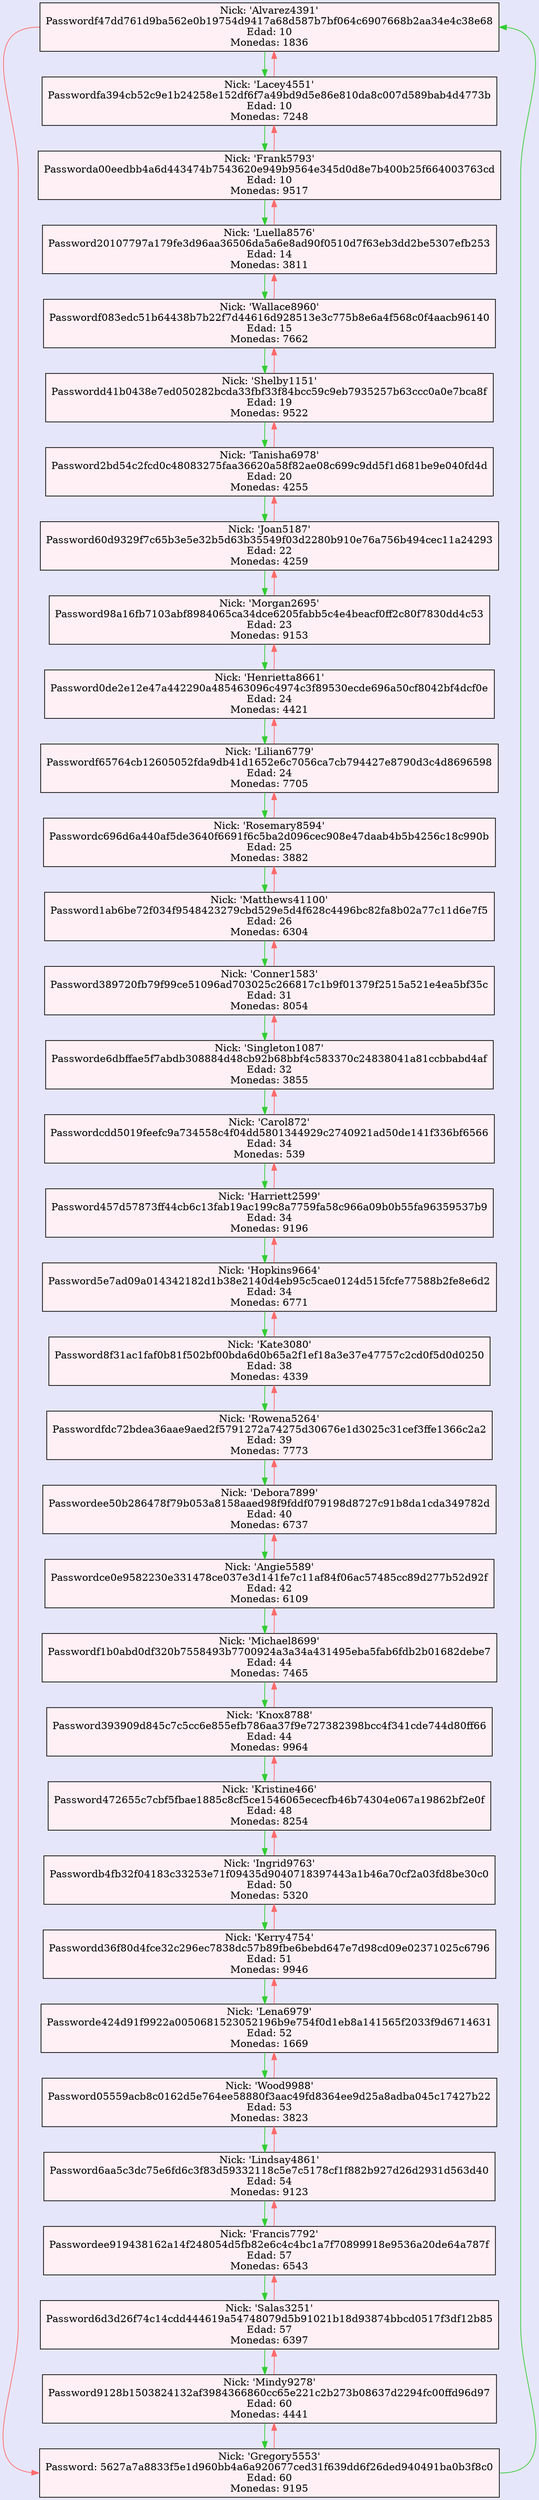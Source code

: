 digraph G {
graph [rankdir = TB ]
node [shape = box]
bgcolor="lavender"
node [ style=filled,shape = box, fillcolor="lavenderblush:lavenderblush1"]
"Alvarez4391"[label="Nick: 'Alvarez4391'
Passwordf47dd761d9ba562e0b19754d9417a68d587b7bf064c6907668b2aa34e4c38e68
Edad: 10
Monedas: 1836"];
Alvarez4391->Lacey4551[color = limegreen];
"Lacey4551" [label="Nick: 'Lacey4551'
Passwordfa394cb52c9e1b24258e152df6f7a49bd9d5e86e810da8c007d589bab4d4773b
Edad: 10
Monedas: 7248"];
"Lacey4551"->"Frank5793"[color = limegreen];
"Lacey4551"->"Alvarez4391"[color = indianred1];
"Frank5793" [label="Nick: 'Frank5793'
Passworda00eedbb4a6d443474b7543620e949b9564e345d0d8e7b400b25f664003763cd
Edad: 10
Monedas: 9517"];
"Frank5793"->"Luella8576"[color = limegreen];
"Frank5793"->"Lacey4551"[color = indianred1];
"Luella8576" [label="Nick: 'Luella8576'
Password20107797a179fe3d96aa36506da5a6e8ad90f0510d7f63eb3dd2be5307efb253
Edad: 14
Monedas: 3811"];
"Luella8576"->"Wallace8960"[color = limegreen];
"Luella8576"->"Frank5793"[color = indianred1];
"Wallace8960" [label="Nick: 'Wallace8960'
Passwordf083edc51b64438b7b22f7d44616d928513e3c775b8e6a4f568c0f4aacb96140
Edad: 15
Monedas: 7662"];
"Wallace8960"->"Shelby1151"[color = limegreen];
"Wallace8960"->"Luella8576"[color = indianred1];
"Shelby1151" [label="Nick: 'Shelby1151'
Passwordd41b0438e7ed050282bcda33fbf33f84bcc59c9eb7935257b63ccc0a0e7bca8f
Edad: 19
Monedas: 9522"];
"Shelby1151"->"Tanisha6978"[color = limegreen];
"Shelby1151"->"Wallace8960"[color = indianred1];
"Tanisha6978" [label="Nick: 'Tanisha6978'
Password2bd54c2fcd0c48083275faa36620a58f82ae08c699c9dd5f1d681be9e040fd4d
Edad: 20
Monedas: 4255"];
"Tanisha6978"->"Joan5187"[color = limegreen];
"Tanisha6978"->"Shelby1151"[color = indianred1];
"Joan5187" [label="Nick: 'Joan5187'
Password60d9329f7c65b3e5e32b5d63b35549f03d2280b910e76a756b494cec11a24293
Edad: 22
Monedas: 4259"];
"Joan5187"->"Morgan2695"[color = limegreen];
"Joan5187"->"Tanisha6978"[color = indianred1];
"Morgan2695" [label="Nick: 'Morgan2695'
Password98a16fb7103abf8984065ca34dce6205fabb5c4e4beacf0ff2c80f7830dd4c53
Edad: 23
Monedas: 9153"];
"Morgan2695"->"Henrietta8661"[color = limegreen];
"Morgan2695"->"Joan5187"[color = indianred1];
"Henrietta8661" [label="Nick: 'Henrietta8661'
Password0de2e12e47a442290a485463096c4974c3f89530ecde696a50cf8042bf4dcf0e
Edad: 24
Monedas: 4421"];
"Henrietta8661"->"Lilian6779"[color = limegreen];
"Henrietta8661"->"Morgan2695"[color = indianred1];
"Lilian6779" [label="Nick: 'Lilian6779'
Passwordf65764cb12605052fda9db41d1652e6c7056ca7cb794427e8790d3c4d8696598
Edad: 24
Monedas: 7705"];
"Lilian6779"->"Rosemary8594"[color = limegreen];
"Lilian6779"->"Henrietta8661"[color = indianred1];
"Rosemary8594" [label="Nick: 'Rosemary8594'
Passwordc696d6a440af5de3640f6691f6c5ba2d096cec908e47daab4b5b4256c18c990b
Edad: 25
Monedas: 3882"];
"Rosemary8594"->"Matthews41100"[color = limegreen];
"Rosemary8594"->"Lilian6779"[color = indianred1];
"Matthews41100" [label="Nick: 'Matthews41100'
Password1ab6be72f034f9548423279cbd529e5d4f628c4496bc82fa8b02a77c11d6e7f5
Edad: 26
Monedas: 6304"];
"Matthews41100"->"Conner1583"[color = limegreen];
"Matthews41100"->"Rosemary8594"[color = indianred1];
"Conner1583" [label="Nick: 'Conner1583'
Password389720fb79f99ce51096ad703025c266817c1b9f01379f2515a521e4ea5bf35c
Edad: 31
Monedas: 8054"];
"Conner1583"->"Singleton1087"[color = limegreen];
"Conner1583"->"Matthews41100"[color = indianred1];
"Singleton1087" [label="Nick: 'Singleton1087'
Passworde6dbffae5f7abdb308884d48cb92b68bbf4c583370c24838041a81ccbbabd4af
Edad: 32
Monedas: 3855"];
"Singleton1087"->"Carol872"[color = limegreen];
"Singleton1087"->"Conner1583"[color = indianred1];
"Carol872" [label="Nick: 'Carol872'
Passwordcdd5019feefc9a734558c4f04dd5801344929c2740921ad50de141f336bf6566
Edad: 34
Monedas: 539"];
"Carol872"->"Harriett2599"[color = limegreen];
"Carol872"->"Singleton1087"[color = indianred1];
"Harriett2599" [label="Nick: 'Harriett2599'
Password457d57873ff44cb6c13fab19ac199c8a7759fa58c966a09b0b55fa96359537b9
Edad: 34
Monedas: 9196"];
"Harriett2599"->"Hopkins9664"[color = limegreen];
"Harriett2599"->"Carol872"[color = indianred1];
"Hopkins9664" [label="Nick: 'Hopkins9664'
Password5e7ad09a014342182d1b38e2140d4eb95c5cae0124d515fcfe77588b2fe8e6d2
Edad: 34
Monedas: 6771"];
"Hopkins9664"->"Kate3080"[color = limegreen];
"Hopkins9664"->"Harriett2599"[color = indianred1];
"Kate3080" [label="Nick: 'Kate3080'
Password8f31ac1faf0b81f502bf00bda6d0b65a2f1ef18a3e37e47757c2cd0f5d0d0250
Edad: 38
Monedas: 4339"];
"Kate3080"->"Rowena5264"[color = limegreen];
"Kate3080"->"Hopkins9664"[color = indianred1];
"Rowena5264" [label="Nick: 'Rowena5264'
Passwordfdc72bdea36aae9aed2f5791272a74275d30676e1d3025c31cef3ffe1366c2a2
Edad: 39
Monedas: 7773"];
"Rowena5264"->"Debora7899"[color = limegreen];
"Rowena5264"->"Kate3080"[color = indianred1];
"Debora7899" [label="Nick: 'Debora7899'
Passwordee50b286478f79b053a8158aaed98f9fddf079198d8727c91b8da1cda349782d
Edad: 40
Monedas: 6737"];
"Debora7899"->"Angie5589"[color = limegreen];
"Debora7899"->"Rowena5264"[color = indianred1];
"Angie5589" [label="Nick: 'Angie5589'
Passwordce0e9582230e331478ce037e3d141fe7c11af84f06ac57485cc89d277b52d92f
Edad: 42
Monedas: 6109"];
"Angie5589"->"Michael8699"[color = limegreen];
"Angie5589"->"Debora7899"[color = indianred1];
"Michael8699" [label="Nick: 'Michael8699'
Passwordf1b0abd0df320b7558493b7700924a3a34a431495eba5fab6fdb2b01682debe7
Edad: 44
Monedas: 7465"];
"Michael8699"->"Knox8788"[color = limegreen];
"Michael8699"->"Angie5589"[color = indianred1];
"Knox8788" [label="Nick: 'Knox8788'
Password393909d845c7c5cc6e855efb786aa37f9e727382398bcc4f341cde744d80ff66
Edad: 44
Monedas: 9964"];
"Knox8788"->"Kristine466"[color = limegreen];
"Knox8788"->"Michael8699"[color = indianred1];
"Kristine466" [label="Nick: 'Kristine466'
Password472655c7cbf5fbae1885c8cf5ce1546065ececfb46b74304e067a19862bf2e0f
Edad: 48
Monedas: 8254"];
"Kristine466"->"Ingrid9763"[color = limegreen];
"Kristine466"->"Knox8788"[color = indianred1];
"Ingrid9763" [label="Nick: 'Ingrid9763'
Passwordb4fb32f04183c33253e71f09435d9040718397443a1b46a70cf2a03fd8be30c0
Edad: 50
Monedas: 5320"];
"Ingrid9763"->"Kerry4754"[color = limegreen];
"Ingrid9763"->"Kristine466"[color = indianred1];
"Kerry4754" [label="Nick: 'Kerry4754'
Passwordd36f80d4fce32c296ec7838dc57b89fbe6bebd647e7d98cd09e02371025c6796
Edad: 51
Monedas: 9946"];
"Kerry4754"->"Lena6979"[color = limegreen];
"Kerry4754"->"Ingrid9763"[color = indianred1];
"Lena6979" [label="Nick: 'Lena6979'
Passworde424d91f9922a0050681523052196b9e754f0d1eb8a141565f2033f9d6714631
Edad: 52
Monedas: 1669"];
"Lena6979"->"Wood9988"[color = limegreen];
"Lena6979"->"Kerry4754"[color = indianred1];
"Wood9988" [label="Nick: 'Wood9988'
Password05559acb8c0162d5e764ee58880f3aac49fd8364ee9d25a8adba045c17427b22
Edad: 53
Monedas: 3823"];
"Wood9988"->"Lindsay4861"[color = limegreen];
"Wood9988"->"Lena6979"[color = indianred1];
"Lindsay4861" [label="Nick: 'Lindsay4861'
Password6aa5c3dc75e6fd6c3f83d59332118c5e7c5178cf1f882b927d26d2931d563d40
Edad: 54
Monedas: 9123"];
"Lindsay4861"->"Francis7792"[color = limegreen];
"Lindsay4861"->"Wood9988"[color = indianred1];
"Francis7792" [label="Nick: 'Francis7792'
Passwordee919438162a14f248054d5fb82e6c4c4bc1a7f70899918e9536a20de64a787f
Edad: 57
Monedas: 6543"];
"Francis7792"->"Salas3251"[color = limegreen];
"Francis7792"->"Lindsay4861"[color = indianred1];
"Salas3251" [label="Nick: 'Salas3251'
Password6d3d26f74c14cdd444619a54748079d5b91021b18d93874bbcd0517f3df12b85
Edad: 57
Monedas: 6397"];
"Salas3251"->"Mindy9278"[color = limegreen];
"Salas3251"->"Francis7792"[color = indianred1];
"Mindy9278" [label="Nick: 'Mindy9278'
Password9128b1503824132af3984366860cc65e221c2b273b08637d2294fc00ffd96d97
Edad: 60
Monedas: 4441"];
"Mindy9278"->"Gregory5553"[color = limegreen];
"Mindy9278"->"Salas3251"[color = indianred1];
"Gregory5553"[label="Nick: 'Gregory5553'
Password: 5627a7a8833f5e1d960bb4a6a920677ced31f639dd6f26ded940491ba0b3f8c0
Edad: 60
Monedas: 9195"];
"Gregory5553"->"Mindy9278"[color = indianred1];
"Gregory5553":e->"Alvarez4391":e[color = limegreen];
"Alvarez4391":w->"Gregory5553":w[color = indianred1];
}